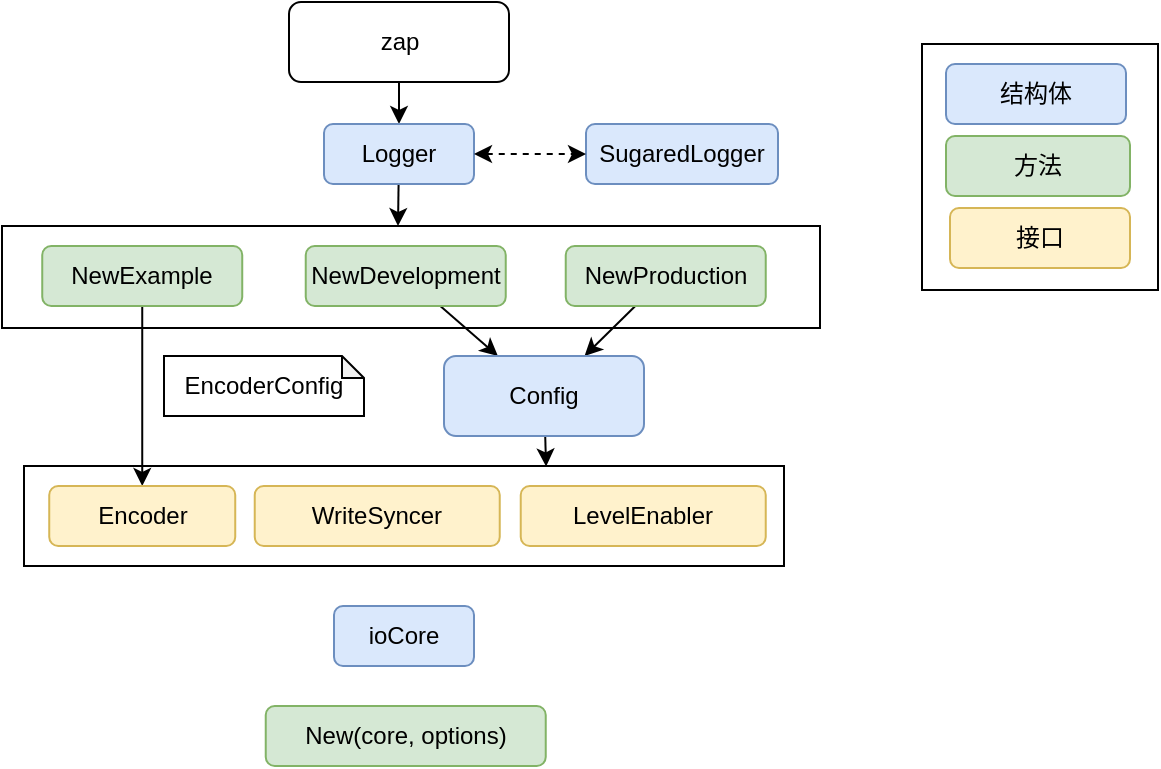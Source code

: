 <mxfile version="22.1.15" type="github">
  <diagram name="第 1 页" id="c3CVn7U9iT80IM2gGRh5">
    <mxGraphModel dx="989" dy="466" grid="0" gridSize="10" guides="1" tooltips="1" connect="1" arrows="1" fold="1" page="1" pageScale="1" pageWidth="827" pageHeight="1169" math="0" shadow="0">
      <root>
        <mxCell id="0" />
        <mxCell id="1" parent="0" />
        <mxCell id="ICIyuwD22raculDdOp2F-32" value="" style="rounded=0;whiteSpace=wrap;html=1;" vertex="1" parent="1">
          <mxGeometry x="659" y="109" width="118" height="123" as="geometry" />
        </mxCell>
        <mxCell id="ICIyuwD22raculDdOp2F-29" value="" style="rounded=0;whiteSpace=wrap;html=1;" vertex="1" parent="1">
          <mxGeometry x="199" y="200" width="409" height="51" as="geometry" />
        </mxCell>
        <mxCell id="ICIyuwD22raculDdOp2F-19" value="" style="rounded=0;whiteSpace=wrap;html=1;" vertex="1" parent="1">
          <mxGeometry x="210" y="320" width="380" height="50" as="geometry" />
        </mxCell>
        <mxCell id="ICIyuwD22raculDdOp2F-31" value="" style="rounded=0;orthogonalLoop=1;jettySize=auto;html=1;entryX=0.5;entryY=0;entryDx=0;entryDy=0;" edge="1" parent="1" source="ICIyuwD22raculDdOp2F-1" target="ICIyuwD22raculDdOp2F-2">
          <mxGeometry relative="1" as="geometry" />
        </mxCell>
        <mxCell id="ICIyuwD22raculDdOp2F-1" value="zap" style="rounded=1;whiteSpace=wrap;html=1;" vertex="1" parent="1">
          <mxGeometry x="342.5" y="88" width="110" height="40" as="geometry" />
        </mxCell>
        <mxCell id="ICIyuwD22raculDdOp2F-30" value="" style="rounded=0;orthogonalLoop=1;jettySize=auto;html=1;" edge="1" parent="1" source="ICIyuwD22raculDdOp2F-2">
          <mxGeometry relative="1" as="geometry">
            <mxPoint x="397" y="200" as="targetPoint" />
          </mxGeometry>
        </mxCell>
        <mxCell id="ICIyuwD22raculDdOp2F-2" value="Logger" style="rounded=1;whiteSpace=wrap;html=1;fillColor=#dae8fc;strokeColor=#6c8ebf;" vertex="1" parent="1">
          <mxGeometry x="360" y="149" width="75" height="30" as="geometry" />
        </mxCell>
        <mxCell id="ICIyuwD22raculDdOp2F-3" value="SugaredLogger" style="rounded=1;whiteSpace=wrap;html=1;fillColor=#dae8fc;strokeColor=#6c8ebf;" vertex="1" parent="1">
          <mxGeometry x="491" y="149" width="96" height="30" as="geometry" />
        </mxCell>
        <mxCell id="ICIyuwD22raculDdOp2F-4" value="结构体" style="rounded=1;whiteSpace=wrap;html=1;fillColor=#dae8fc;strokeColor=#6c8ebf;" vertex="1" parent="1">
          <mxGeometry x="671" y="119" width="90" height="30" as="geometry" />
        </mxCell>
        <mxCell id="ICIyuwD22raculDdOp2F-18" value="" style="rounded=0;orthogonalLoop=1;jettySize=auto;html=1;" edge="1" parent="1" source="ICIyuwD22raculDdOp2F-5" target="ICIyuwD22raculDdOp2F-11">
          <mxGeometry relative="1" as="geometry" />
        </mxCell>
        <mxCell id="ICIyuwD22raculDdOp2F-5" value="NewExample" style="rounded=1;whiteSpace=wrap;html=1;fillColor=#d5e8d4;strokeColor=#82b366;" vertex="1" parent="1">
          <mxGeometry x="219.12" y="210" width="100" height="30" as="geometry" />
        </mxCell>
        <mxCell id="ICIyuwD22raculDdOp2F-15" value="" style="rounded=0;orthogonalLoop=1;jettySize=auto;html=1;" edge="1" parent="1" source="ICIyuwD22raculDdOp2F-6" target="ICIyuwD22raculDdOp2F-13">
          <mxGeometry relative="1" as="geometry" />
        </mxCell>
        <mxCell id="ICIyuwD22raculDdOp2F-6" value="NewProduction" style="rounded=1;whiteSpace=wrap;html=1;fillColor=#d5e8d4;strokeColor=#82b366;" vertex="1" parent="1">
          <mxGeometry x="480.87" y="210" width="100" height="30" as="geometry" />
        </mxCell>
        <mxCell id="ICIyuwD22raculDdOp2F-14" value="" style="rounded=0;orthogonalLoop=1;jettySize=auto;html=1;" edge="1" parent="1" source="ICIyuwD22raculDdOp2F-7" target="ICIyuwD22raculDdOp2F-13">
          <mxGeometry relative="1" as="geometry" />
        </mxCell>
        <mxCell id="ICIyuwD22raculDdOp2F-7" value="NewDevelopment" style="rounded=1;whiteSpace=wrap;html=1;fillColor=#d5e8d4;strokeColor=#82b366;" vertex="1" parent="1">
          <mxGeometry x="350.87" y="210" width="100" height="30" as="geometry" />
        </mxCell>
        <mxCell id="ICIyuwD22raculDdOp2F-8" value="New(core, options)" style="rounded=1;whiteSpace=wrap;html=1;fillColor=#d5e8d4;strokeColor=#82b366;" vertex="1" parent="1">
          <mxGeometry x="330.87" y="440" width="140" height="30" as="geometry" />
        </mxCell>
        <mxCell id="ICIyuwD22raculDdOp2F-9" value="EncoderConfig" style="shape=note;whiteSpace=wrap;html=1;backgroundOutline=1;darkOpacity=0.05;size=11;" vertex="1" parent="1">
          <mxGeometry x="280" y="265" width="100" height="30" as="geometry" />
        </mxCell>
        <mxCell id="ICIyuwD22raculDdOp2F-11" value="Encoder" style="rounded=1;whiteSpace=wrap;html=1;fillColor=#fff2cc;strokeColor=#d6b656;" vertex="1" parent="1">
          <mxGeometry x="222.62" y="330" width="93" height="30" as="geometry" />
        </mxCell>
        <mxCell id="ICIyuwD22raculDdOp2F-20" value="" style="rounded=0;orthogonalLoop=1;jettySize=auto;html=1;entryX=0.687;entryY=0.004;entryDx=0;entryDy=0;entryPerimeter=0;" edge="1" parent="1" source="ICIyuwD22raculDdOp2F-13" target="ICIyuwD22raculDdOp2F-19">
          <mxGeometry relative="1" as="geometry" />
        </mxCell>
        <mxCell id="ICIyuwD22raculDdOp2F-13" value="Config" style="rounded=1;whiteSpace=wrap;html=1;fillColor=#dae8fc;strokeColor=#6c8ebf;" vertex="1" parent="1">
          <mxGeometry x="420" y="265" width="100" height="40" as="geometry" />
        </mxCell>
        <mxCell id="ICIyuwD22raculDdOp2F-16" value="ioCore" style="rounded=1;whiteSpace=wrap;html=1;fillColor=#dae8fc;strokeColor=#6c8ebf;" vertex="1" parent="1">
          <mxGeometry x="365" y="390" width="70" height="30" as="geometry" />
        </mxCell>
        <mxCell id="ICIyuwD22raculDdOp2F-22" value="WriteSyncer" style="rounded=1;whiteSpace=wrap;html=1;fillColor=#fff2cc;strokeColor=#d6b656;" vertex="1" parent="1">
          <mxGeometry x="325.37" y="330" width="122.5" height="30" as="geometry" />
        </mxCell>
        <mxCell id="ICIyuwD22raculDdOp2F-23" value="LevelEnabler" style="rounded=1;whiteSpace=wrap;html=1;fillColor=#fff2cc;strokeColor=#d6b656;" vertex="1" parent="1">
          <mxGeometry x="458.37" y="330" width="122.5" height="30" as="geometry" />
        </mxCell>
        <mxCell id="ICIyuwD22raculDdOp2F-24" value="" style="endArrow=classic;startArrow=classic;html=1;rounded=0;entryX=0;entryY=0.5;entryDx=0;entryDy=0;exitX=1;exitY=0.5;exitDx=0;exitDy=0;dashed=1;" edge="1" parent="1" source="ICIyuwD22raculDdOp2F-2" target="ICIyuwD22raculDdOp2F-3">
          <mxGeometry width="50" height="50" relative="1" as="geometry">
            <mxPoint x="460" y="270" as="sourcePoint" />
            <mxPoint x="510" y="220" as="targetPoint" />
          </mxGeometry>
        </mxCell>
        <mxCell id="ICIyuwD22raculDdOp2F-25" value="接口" style="rounded=1;whiteSpace=wrap;html=1;fillColor=#fff2cc;strokeColor=#d6b656;" vertex="1" parent="1">
          <mxGeometry x="673" y="191" width="90" height="30" as="geometry" />
        </mxCell>
        <mxCell id="ICIyuwD22raculDdOp2F-27" value="方法" style="rounded=1;whiteSpace=wrap;html=1;fillColor=#d5e8d4;strokeColor=#82b366;" vertex="1" parent="1">
          <mxGeometry x="671" y="155" width="92" height="30" as="geometry" />
        </mxCell>
      </root>
    </mxGraphModel>
  </diagram>
</mxfile>
